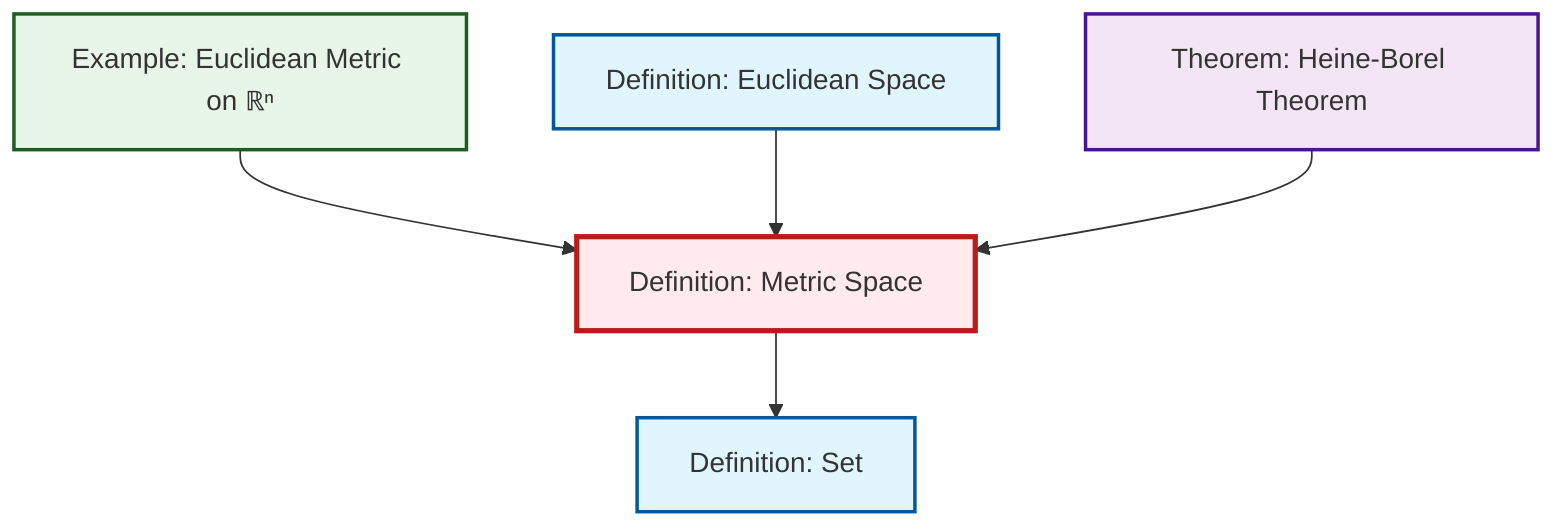 graph TD
    classDef definition fill:#e1f5fe,stroke:#01579b,stroke-width:2px
    classDef theorem fill:#f3e5f5,stroke:#4a148c,stroke-width:2px
    classDef axiom fill:#fff3e0,stroke:#e65100,stroke-width:2px
    classDef example fill:#e8f5e9,stroke:#1b5e20,stroke-width:2px
    classDef current fill:#ffebee,stroke:#b71c1c,stroke-width:3px
    def-set["Definition: Set"]:::definition
    thm-heine-borel["Theorem: Heine-Borel Theorem"]:::theorem
    def-euclidean-space["Definition: Euclidean Space"]:::definition
    def-metric-space["Definition: Metric Space"]:::definition
    ex-euclidean-metric["Example: Euclidean Metric on ℝⁿ"]:::example
    ex-euclidean-metric --> def-metric-space
    def-euclidean-space --> def-metric-space
    thm-heine-borel --> def-metric-space
    def-metric-space --> def-set
    class def-metric-space current